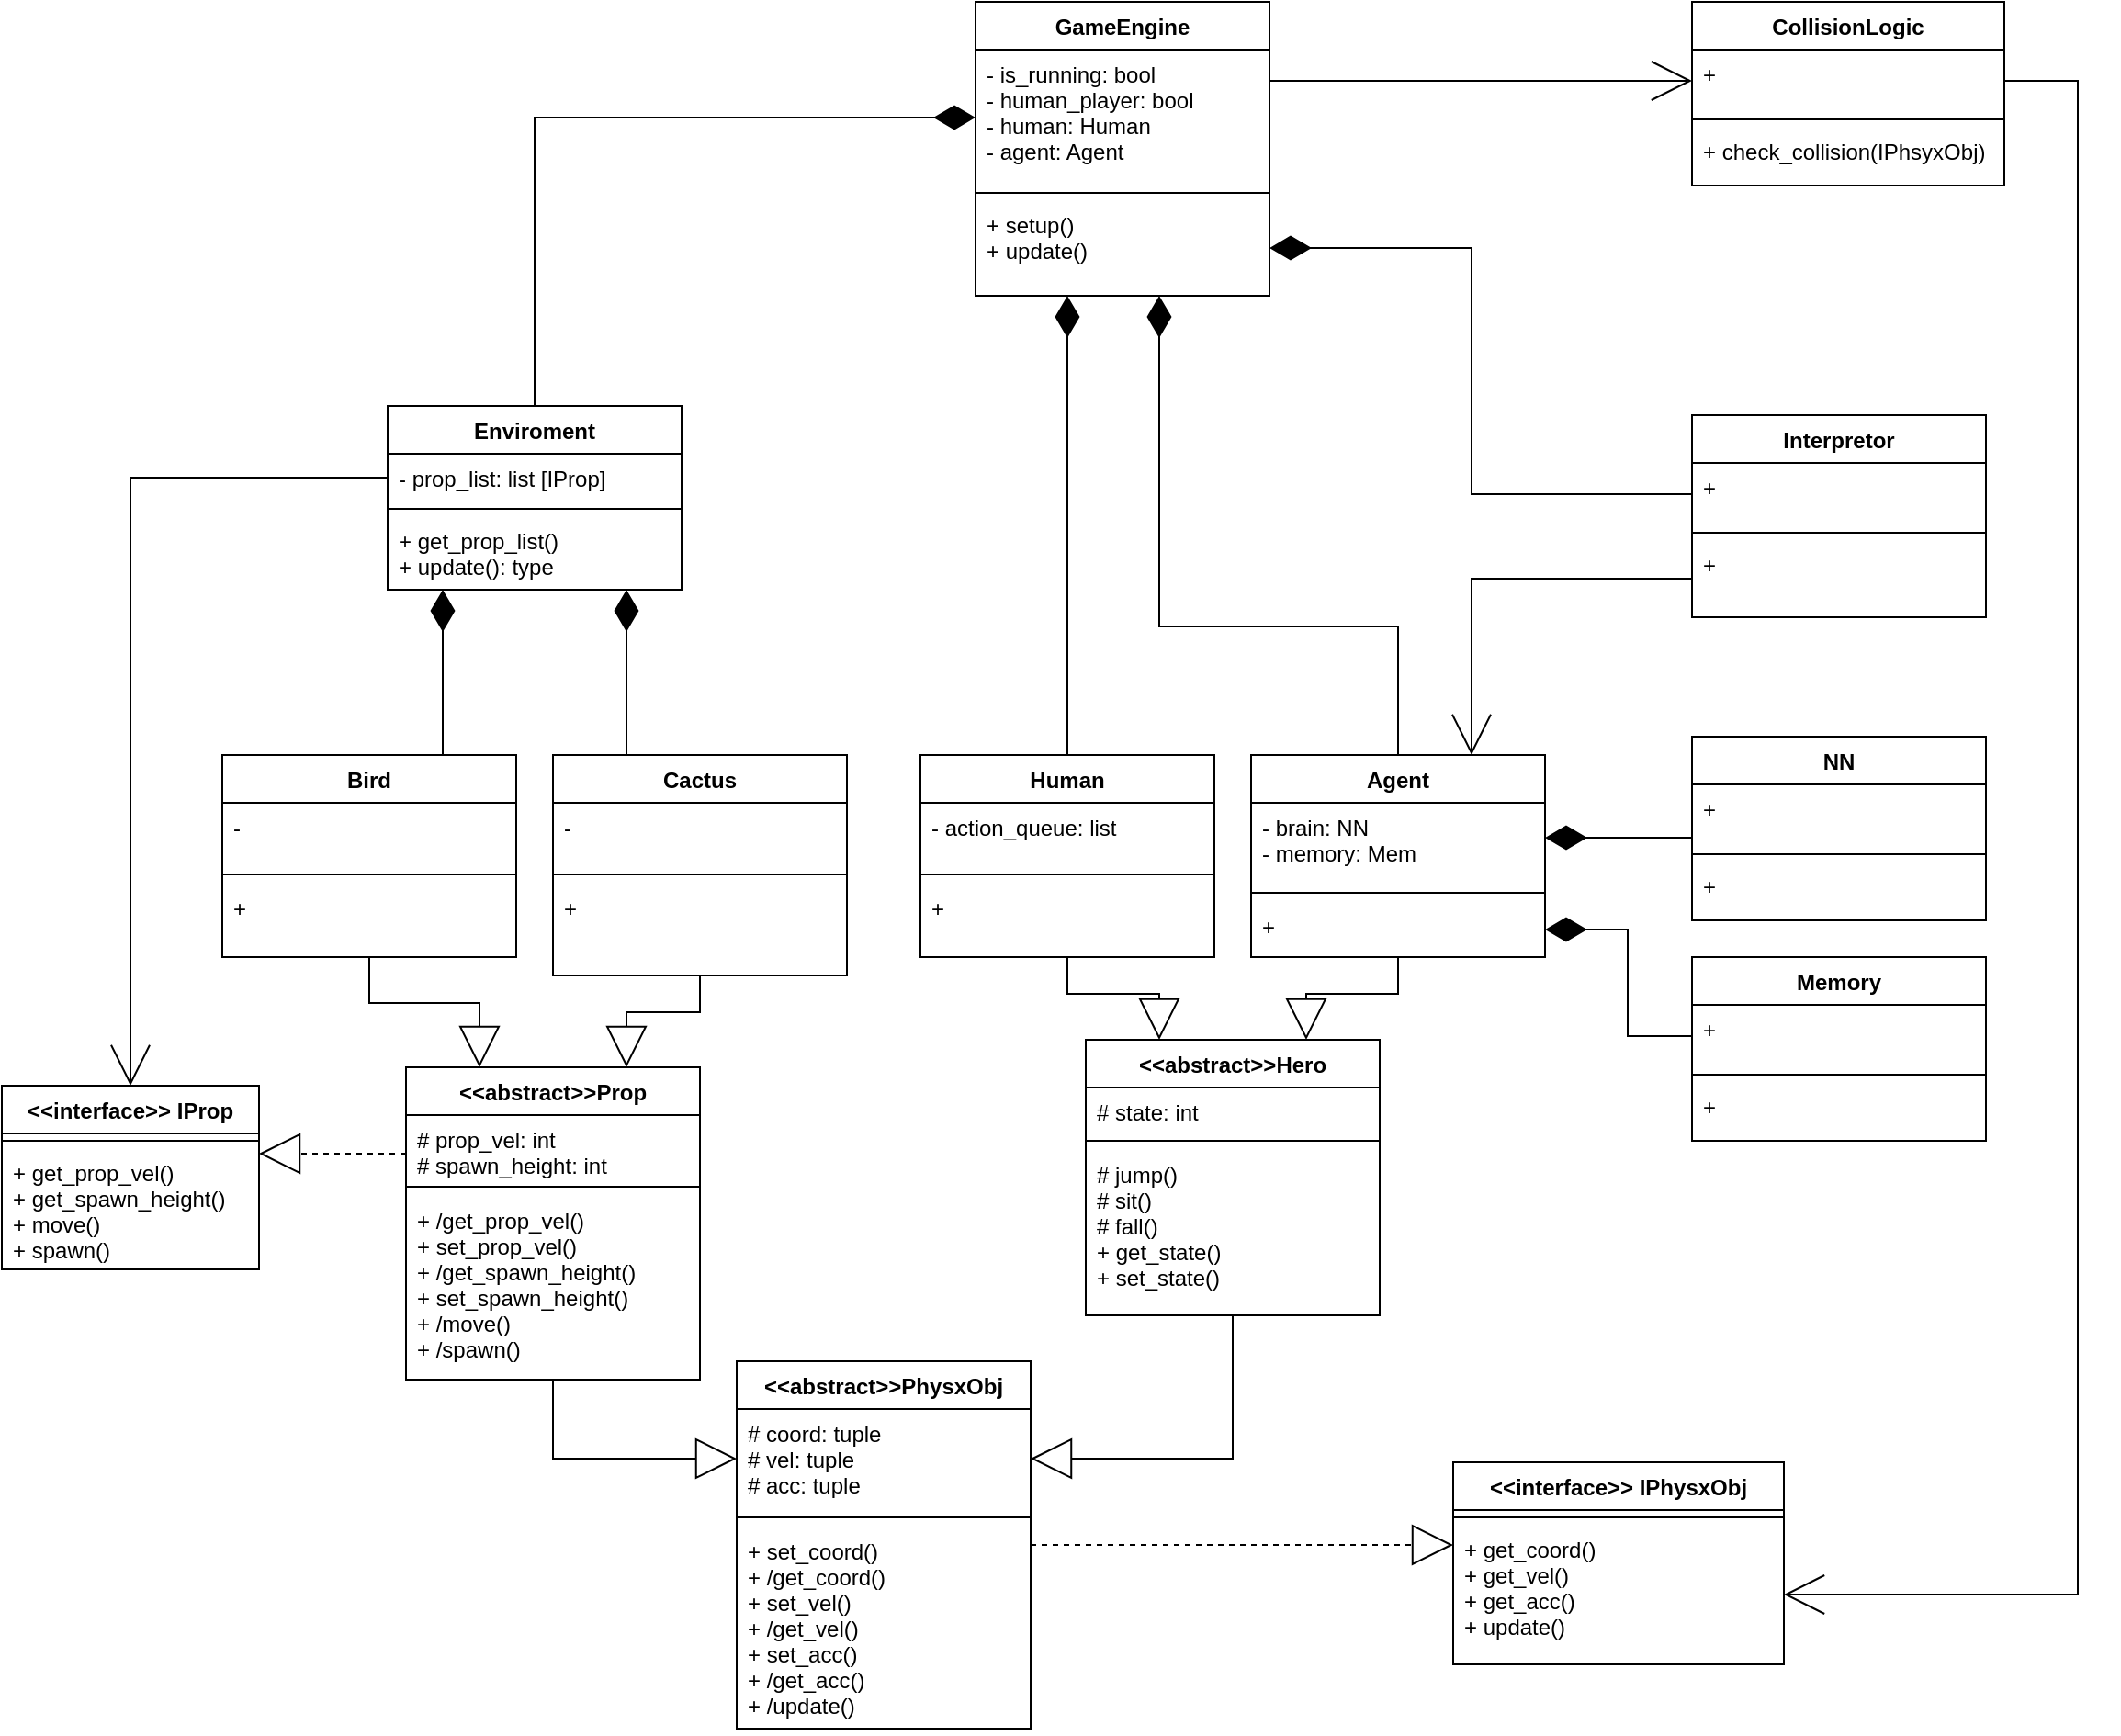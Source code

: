 <mxfile version="13.8.2" type="device"><diagram id="ljm1rv9R1rmCt6F-g5KO" name="Page-1"><mxGraphModel dx="1117" dy="673" grid="1" gridSize="10" guides="1" tooltips="1" connect="1" arrows="1" fold="1" page="1" pageScale="1" pageWidth="850" pageHeight="1100" math="0" shadow="0"><root><mxCell id="0"/><mxCell id="1" parent="0"/><mxCell id="cJoDUeSuG_4x0-OtKykd-1" value="GameEngine" style="swimlane;fontStyle=1;align=center;verticalAlign=top;childLayout=stackLayout;horizontal=1;startSize=26;horizontalStack=0;resizeParent=1;resizeParentMax=0;resizeLast=0;collapsible=1;marginBottom=0;" parent="1" vertex="1" treatAsSingle="0"><mxGeometry x="530" y="140" width="160" height="160" as="geometry"/></mxCell><mxCell id="cJoDUeSuG_4x0-OtKykd-2" value="- is_running: bool&#xA;- human_player: bool&#xA;- human: Human&#xA;- agent: Agent&#xA;" style="text;strokeColor=none;fillColor=none;align=left;verticalAlign=top;spacingLeft=4;spacingRight=4;overflow=hidden;rotatable=0;points=[[0,0.5],[1,0.5]];portConstraint=eastwest;" parent="cJoDUeSuG_4x0-OtKykd-1" vertex="1"><mxGeometry y="26" width="160" height="74" as="geometry"/></mxCell><mxCell id="cJoDUeSuG_4x0-OtKykd-3" value="" style="line;strokeWidth=1;fillColor=none;align=left;verticalAlign=middle;spacingTop=-1;spacingLeft=3;spacingRight=3;rotatable=0;labelPosition=right;points=[];portConstraint=eastwest;" parent="cJoDUeSuG_4x0-OtKykd-1" vertex="1"><mxGeometry y="100" width="160" height="8" as="geometry"/></mxCell><mxCell id="cJoDUeSuG_4x0-OtKykd-4" value="+ setup()&#xA;+ update()&#xA;&#xA;&#xA;" style="text;strokeColor=none;fillColor=none;align=left;verticalAlign=top;spacingLeft=4;spacingRight=4;overflow=hidden;rotatable=0;points=[[0,0.5],[1,0.5]];portConstraint=eastwest;" parent="cJoDUeSuG_4x0-OtKykd-1" vertex="1"><mxGeometry y="108" width="160" height="52" as="geometry"/></mxCell><mxCell id="_jYVUnmM9CYtBbyCXHry-4" style="edgeStyle=orthogonalEdgeStyle;rounded=0;orthogonalLoop=1;jettySize=auto;html=1;exitX=0.5;exitY=1;exitDx=0;exitDy=0;entryX=0.75;entryY=0;entryDx=0;entryDy=0;startSize=20;endArrow=block;endFill=0;endSize=20;" parent="1" source="cJoDUeSuG_4x0-OtKykd-33" target="cJoDUeSuG_4x0-OtKykd-51" edge="1"><mxGeometry relative="1" as="geometry"/></mxCell><mxCell id="_jYVUnmM9CYtBbyCXHry-5" style="edgeStyle=orthogonalEdgeStyle;rounded=0;orthogonalLoop=1;jettySize=auto;html=1;exitX=0.5;exitY=1;exitDx=0;exitDy=0;entryX=0.25;entryY=0;entryDx=0;entryDy=0;startSize=20;endArrow=block;endFill=0;endSize=20;" parent="1" source="cJoDUeSuG_4x0-OtKykd-37" target="cJoDUeSuG_4x0-OtKykd-51" edge="1"><mxGeometry relative="1" as="geometry"/></mxCell><mxCell id="_jYVUnmM9CYtBbyCXHry-6" style="edgeStyle=orthogonalEdgeStyle;rounded=0;orthogonalLoop=1;jettySize=auto;html=1;exitX=0.5;exitY=1;exitDx=0;exitDy=0;entryX=0.75;entryY=0;entryDx=0;entryDy=0;startSize=20;endArrow=block;endFill=0;endSize=20;" parent="1" source="cJoDUeSuG_4x0-OtKykd-21" target="4sqop98L7CwNtqNe_D_Z-1" edge="1"><mxGeometry relative="1" as="geometry"/></mxCell><mxCell id="_jYVUnmM9CYtBbyCXHry-7" style="edgeStyle=orthogonalEdgeStyle;rounded=0;orthogonalLoop=1;jettySize=auto;html=1;exitX=0.5;exitY=1;exitDx=0;exitDy=0;entryX=0.25;entryY=0;entryDx=0;entryDy=0;startSize=20;endArrow=block;endFill=0;endSize=20;" parent="1" source="cJoDUeSuG_4x0-OtKykd-25" target="4sqop98L7CwNtqNe_D_Z-1" edge="1"><mxGeometry relative="1" as="geometry"/></mxCell><mxCell id="_jYVUnmM9CYtBbyCXHry-1" style="edgeStyle=orthogonalEdgeStyle;rounded=0;orthogonalLoop=1;jettySize=auto;html=1;exitX=0.5;exitY=1;exitDx=0;exitDy=0;entryX=0;entryY=0.5;entryDx=0;entryDy=0;endSize=20;startSize=20;endArrow=block;endFill=0;" parent="1" source="4sqop98L7CwNtqNe_D_Z-1" target="cJoDUeSuG_4x0-OtKykd-11" edge="1"><mxGeometry relative="1" as="geometry"/></mxCell><mxCell id="_jYVUnmM9CYtBbyCXHry-3" style="edgeStyle=orthogonalEdgeStyle;rounded=0;orthogonalLoop=1;jettySize=auto;html=1;exitX=0.5;exitY=1;exitDx=0;exitDy=0;entryX=1;entryY=0.5;entryDx=0;entryDy=0;startSize=20;endArrow=block;endFill=0;endSize=20;" parent="1" source="cJoDUeSuG_4x0-OtKykd-51" target="cJoDUeSuG_4x0-OtKykd-11" edge="1"><mxGeometry relative="1" as="geometry"/></mxCell><mxCell id="_jYVUnmM9CYtBbyCXHry-12" style="edgeStyle=orthogonalEdgeStyle;rounded=0;orthogonalLoop=1;jettySize=auto;html=1;exitX=0.5;exitY=0;exitDx=0;exitDy=0;entryX=0;entryY=0.5;entryDx=0;entryDy=0;startSize=20;endArrow=diamondThin;endFill=1;endSize=20;" parent="1" source="cJoDUeSuG_4x0-OtKykd-6" target="cJoDUeSuG_4x0-OtKykd-2" edge="1"><mxGeometry relative="1" as="geometry"/></mxCell><mxCell id="cJoDUeSuG_4x0-OtKykd-6" value="Enviroment" style="swimlane;fontStyle=1;align=center;verticalAlign=top;childLayout=stackLayout;horizontal=1;startSize=26;horizontalStack=0;resizeParent=1;resizeParentMax=0;resizeLast=0;collapsible=1;marginBottom=0;" parent="1" vertex="1" treatAsSingle="0"><mxGeometry x="210" y="360" width="160" height="100" as="geometry"/></mxCell><mxCell id="cJoDUeSuG_4x0-OtKykd-7" value="- prop_list: list [IProp]" style="text;strokeColor=none;fillColor=none;align=left;verticalAlign=top;spacingLeft=4;spacingRight=4;overflow=hidden;rotatable=0;points=[[0,0.5],[1,0.5]];portConstraint=eastwest;" parent="cJoDUeSuG_4x0-OtKykd-6" vertex="1"><mxGeometry y="26" width="160" height="26" as="geometry"/></mxCell><mxCell id="cJoDUeSuG_4x0-OtKykd-8" value="" style="line;strokeWidth=1;fillColor=none;align=left;verticalAlign=middle;spacingTop=-1;spacingLeft=3;spacingRight=3;rotatable=0;labelPosition=right;points=[];portConstraint=eastwest;" parent="cJoDUeSuG_4x0-OtKykd-6" vertex="1"><mxGeometry y="52" width="160" height="8" as="geometry"/></mxCell><mxCell id="cJoDUeSuG_4x0-OtKykd-9" value="+ get_prop_list()&#xA;+ update(): type&#xA;&#xA;&#xA;" style="text;strokeColor=none;fillColor=none;align=left;verticalAlign=top;spacingLeft=4;spacingRight=4;overflow=hidden;rotatable=0;points=[[0,0.5],[1,0.5]];portConstraint=eastwest;" parent="cJoDUeSuG_4x0-OtKykd-6" vertex="1"><mxGeometry y="60" width="160" height="40" as="geometry"/></mxCell><mxCell id="_jYVUnmM9CYtBbyCXHry-25" value="Interpretor" style="swimlane;fontStyle=1;align=center;verticalAlign=top;childLayout=stackLayout;horizontal=1;startSize=26;horizontalStack=0;resizeParent=1;resizeParentMax=0;resizeLast=0;collapsible=1;marginBottom=0;" parent="1" vertex="1" treatAsSingle="0"><mxGeometry x="920" y="365" width="160" height="110" as="geometry"/></mxCell><mxCell id="_jYVUnmM9CYtBbyCXHry-26" value="+ " style="text;strokeColor=none;fillColor=none;align=left;verticalAlign=top;spacingLeft=4;spacingRight=4;overflow=hidden;rotatable=0;points=[[0,0.5],[1,0.5]];portConstraint=eastwest;" parent="_jYVUnmM9CYtBbyCXHry-25" vertex="1"><mxGeometry y="26" width="160" height="34" as="geometry"/></mxCell><mxCell id="_jYVUnmM9CYtBbyCXHry-27" value="" style="line;strokeWidth=1;fillColor=none;align=left;verticalAlign=middle;spacingTop=-1;spacingLeft=3;spacingRight=3;rotatable=0;labelPosition=right;points=[];portConstraint=eastwest;" parent="_jYVUnmM9CYtBbyCXHry-25" vertex="1"><mxGeometry y="60" width="160" height="8" as="geometry"/></mxCell><mxCell id="_jYVUnmM9CYtBbyCXHry-28" value="+" style="text;strokeColor=none;fillColor=none;align=left;verticalAlign=top;spacingLeft=4;spacingRight=4;overflow=hidden;rotatable=0;points=[[0,0.5],[1,0.5]];portConstraint=eastwest;" parent="_jYVUnmM9CYtBbyCXHry-25" vertex="1"><mxGeometry y="68" width="160" height="42" as="geometry"/></mxCell><mxCell id="cJoDUeSuG_4x0-OtKykd-58" value="CollisionLogic" style="swimlane;fontStyle=1;align=center;verticalAlign=top;childLayout=stackLayout;horizontal=1;startSize=26;horizontalStack=0;resizeParent=1;resizeParentMax=0;resizeLast=0;collapsible=1;marginBottom=0;" parent="1" vertex="1" treatAsSingle="0"><mxGeometry x="920" y="140" width="170" height="100" as="geometry"/></mxCell><mxCell id="cJoDUeSuG_4x0-OtKykd-59" value="+ " style="text;strokeColor=none;fillColor=none;align=left;verticalAlign=top;spacingLeft=4;spacingRight=4;overflow=hidden;rotatable=0;points=[[0,0.5],[1,0.5]];portConstraint=eastwest;" parent="cJoDUeSuG_4x0-OtKykd-58" vertex="1"><mxGeometry y="26" width="170" height="34" as="geometry"/></mxCell><mxCell id="cJoDUeSuG_4x0-OtKykd-60" value="" style="line;strokeWidth=1;fillColor=none;align=left;verticalAlign=middle;spacingTop=-1;spacingLeft=3;spacingRight=3;rotatable=0;labelPosition=right;points=[];portConstraint=eastwest;" parent="cJoDUeSuG_4x0-OtKykd-58" vertex="1"><mxGeometry y="60" width="170" height="8" as="geometry"/></mxCell><mxCell id="cJoDUeSuG_4x0-OtKykd-61" value="+ check_collision(IPhsyxObj)" style="text;strokeColor=none;fillColor=none;align=left;verticalAlign=top;spacingLeft=4;spacingRight=4;overflow=hidden;rotatable=0;points=[[0,0.5],[1,0.5]];portConstraint=eastwest;" parent="cJoDUeSuG_4x0-OtKykd-58" vertex="1"><mxGeometry y="68" width="170" height="32" as="geometry"/></mxCell><mxCell id="4sqop98L7CwNtqNe_D_Z-1" value="&lt;&lt;abstract&gt;&gt;Prop" style="swimlane;fontStyle=1;align=center;verticalAlign=top;childLayout=stackLayout;horizontal=1;startSize=26;horizontalStack=0;resizeParent=1;resizeParentMax=0;resizeLast=0;collapsible=1;marginBottom=0;" parent="1" vertex="1" treatAsSingle="0"><mxGeometry x="220" y="720" width="160" height="170" as="geometry"/></mxCell><mxCell id="4sqop98L7CwNtqNe_D_Z-2" value="# prop_vel: int&#xA;# spawn_height: int&#xA; " style="text;strokeColor=none;fillColor=none;align=left;verticalAlign=top;spacingLeft=4;spacingRight=4;overflow=hidden;rotatable=0;points=[[0,0.5],[1,0.5]];portConstraint=eastwest;" parent="4sqop98L7CwNtqNe_D_Z-1" vertex="1"><mxGeometry y="26" width="160" height="34" as="geometry"/></mxCell><mxCell id="4sqop98L7CwNtqNe_D_Z-3" value="" style="line;strokeWidth=1;fillColor=none;align=left;verticalAlign=middle;spacingTop=-1;spacingLeft=3;spacingRight=3;rotatable=0;labelPosition=right;points=[];portConstraint=eastwest;" parent="4sqop98L7CwNtqNe_D_Z-1" vertex="1"><mxGeometry y="60" width="160" height="10" as="geometry"/></mxCell><mxCell id="4sqop98L7CwNtqNe_D_Z-4" value="+ /get_prop_vel()&#xA;+ set_prop_vel()&#xA;+ /get_spawn_height()&#xA;+ set_spawn_height()&#xA;+ /move()&#xA;+ /spawn()&#xA;" style="text;strokeColor=none;fillColor=none;align=left;verticalAlign=top;spacingLeft=4;spacingRight=4;overflow=hidden;rotatable=0;points=[[0,0.5],[1,0.5]];portConstraint=eastwest;" parent="4sqop98L7CwNtqNe_D_Z-1" vertex="1"><mxGeometry y="70" width="160" height="100" as="geometry"/></mxCell><mxCell id="_jYVUnmM9CYtBbyCXHry-13" value="NN" style="swimlane;fontStyle=1;align=center;verticalAlign=top;childLayout=stackLayout;horizontal=1;startSize=26;horizontalStack=0;resizeParent=1;resizeParentMax=0;resizeLast=0;collapsible=1;marginBottom=0;" parent="1" vertex="1" treatAsSingle="0"><mxGeometry x="920" y="540" width="160" height="100" as="geometry"/></mxCell><mxCell id="_jYVUnmM9CYtBbyCXHry-14" value="+ " style="text;strokeColor=none;fillColor=none;align=left;verticalAlign=top;spacingLeft=4;spacingRight=4;overflow=hidden;rotatable=0;points=[[0,0.5],[1,0.5]];portConstraint=eastwest;" parent="_jYVUnmM9CYtBbyCXHry-13" vertex="1"><mxGeometry y="26" width="160" height="34" as="geometry"/></mxCell><mxCell id="_jYVUnmM9CYtBbyCXHry-15" value="" style="line;strokeWidth=1;fillColor=none;align=left;verticalAlign=middle;spacingTop=-1;spacingLeft=3;spacingRight=3;rotatable=0;labelPosition=right;points=[];portConstraint=eastwest;" parent="_jYVUnmM9CYtBbyCXHry-13" vertex="1"><mxGeometry y="60" width="160" height="8" as="geometry"/></mxCell><mxCell id="_jYVUnmM9CYtBbyCXHry-16" value="+" style="text;strokeColor=none;fillColor=none;align=left;verticalAlign=top;spacingLeft=4;spacingRight=4;overflow=hidden;rotatable=0;points=[[0,0.5],[1,0.5]];portConstraint=eastwest;" parent="_jYVUnmM9CYtBbyCXHry-13" vertex="1"><mxGeometry y="68" width="160" height="32" as="geometry"/></mxCell><mxCell id="_jYVUnmM9CYtBbyCXHry-17" value="Memory" style="swimlane;fontStyle=1;align=center;verticalAlign=top;childLayout=stackLayout;horizontal=1;startSize=26;horizontalStack=0;resizeParent=1;resizeParentMax=0;resizeLast=0;collapsible=1;marginBottom=0;" parent="1" vertex="1" treatAsSingle="0"><mxGeometry x="920" y="660" width="160" height="100" as="geometry"/></mxCell><mxCell id="_jYVUnmM9CYtBbyCXHry-18" value="+ " style="text;strokeColor=none;fillColor=none;align=left;verticalAlign=top;spacingLeft=4;spacingRight=4;overflow=hidden;rotatable=0;points=[[0,0.5],[1,0.5]];portConstraint=eastwest;" parent="_jYVUnmM9CYtBbyCXHry-17" vertex="1"><mxGeometry y="26" width="160" height="34" as="geometry"/></mxCell><mxCell id="_jYVUnmM9CYtBbyCXHry-19" value="" style="line;strokeWidth=1;fillColor=none;align=left;verticalAlign=middle;spacingTop=-1;spacingLeft=3;spacingRight=3;rotatable=0;labelPosition=right;points=[];portConstraint=eastwest;" parent="_jYVUnmM9CYtBbyCXHry-17" vertex="1"><mxGeometry y="60" width="160" height="8" as="geometry"/></mxCell><mxCell id="_jYVUnmM9CYtBbyCXHry-20" value="+" style="text;strokeColor=none;fillColor=none;align=left;verticalAlign=top;spacingLeft=4;spacingRight=4;overflow=hidden;rotatable=0;points=[[0,0.5],[1,0.5]];portConstraint=eastwest;" parent="_jYVUnmM9CYtBbyCXHry-17" vertex="1"><mxGeometry y="68" width="160" height="32" as="geometry"/></mxCell><mxCell id="cJoDUeSuG_4x0-OtKykd-51" value="&lt;&lt;abstract&gt;&gt;Hero" style="swimlane;fontStyle=1;align=center;verticalAlign=top;childLayout=stackLayout;horizontal=1;startSize=26;horizontalStack=0;resizeParent=1;resizeParentMax=0;resizeLast=0;collapsible=1;marginBottom=0;" parent="1" vertex="1" treatAsSingle="0"><mxGeometry x="590" y="705" width="160" height="150" as="geometry"/></mxCell><mxCell id="cJoDUeSuG_4x0-OtKykd-52" value="# state: int " style="text;strokeColor=none;fillColor=none;align=left;verticalAlign=top;spacingLeft=4;spacingRight=4;overflow=hidden;rotatable=0;points=[[0,0.5],[1,0.5]];portConstraint=eastwest;" parent="cJoDUeSuG_4x0-OtKykd-51" vertex="1"><mxGeometry y="26" width="160" height="24" as="geometry"/></mxCell><mxCell id="cJoDUeSuG_4x0-OtKykd-53" value="" style="line;strokeWidth=1;fillColor=none;align=left;verticalAlign=middle;spacingTop=-1;spacingLeft=3;spacingRight=3;rotatable=0;labelPosition=right;points=[];portConstraint=eastwest;" parent="cJoDUeSuG_4x0-OtKykd-51" vertex="1"><mxGeometry y="50" width="160" height="10" as="geometry"/></mxCell><mxCell id="cJoDUeSuG_4x0-OtKykd-54" value="# jump()&#xA;# sit()&#xA;# fall()&#xA;+ get_state()&#xA;+ set_state()&#xA;&#xA;&#xA;" style="text;strokeColor=none;fillColor=none;align=left;verticalAlign=top;spacingLeft=4;spacingRight=4;overflow=hidden;rotatable=0;points=[[0,0.5],[1,0.5]];portConstraint=eastwest;" parent="cJoDUeSuG_4x0-OtKykd-51" vertex="1"><mxGeometry y="60" width="160" height="90" as="geometry"/></mxCell><mxCell id="_jYVUnmM9CYtBbyCXHry-10" style="edgeStyle=orthogonalEdgeStyle;rounded=0;orthogonalLoop=1;jettySize=auto;html=1;exitX=0.25;exitY=0;exitDx=0;exitDy=0;startSize=20;endArrow=diamondThin;endFill=1;endSize=20;" parent="1" source="cJoDUeSuG_4x0-OtKykd-21" target="cJoDUeSuG_4x0-OtKykd-9" edge="1"><mxGeometry relative="1" as="geometry"><Array as="points"><mxPoint x="340" y="480"/><mxPoint x="340" y="480"/></Array></mxGeometry></mxCell><mxCell id="cJoDUeSuG_4x0-OtKykd-21" value="Cactus" style="swimlane;fontStyle=1;align=center;verticalAlign=top;childLayout=stackLayout;horizontal=1;startSize=26;horizontalStack=0;resizeParent=1;resizeParentMax=0;resizeLast=0;collapsible=1;marginBottom=0;" parent="1" vertex="1" treatAsSingle="0"><mxGeometry x="300" y="550" width="160" height="120" as="geometry"/></mxCell><mxCell id="cJoDUeSuG_4x0-OtKykd-22" value="-" style="text;strokeColor=none;fillColor=none;align=left;verticalAlign=top;spacingLeft=4;spacingRight=4;overflow=hidden;rotatable=0;points=[[0,0.5],[1,0.5]];portConstraint=eastwest;" parent="cJoDUeSuG_4x0-OtKykd-21" vertex="1"><mxGeometry y="26" width="160" height="34" as="geometry"/></mxCell><mxCell id="cJoDUeSuG_4x0-OtKykd-23" value="" style="line;strokeWidth=1;fillColor=none;align=left;verticalAlign=middle;spacingTop=-1;spacingLeft=3;spacingRight=3;rotatable=0;labelPosition=right;points=[];portConstraint=eastwest;" parent="cJoDUeSuG_4x0-OtKykd-21" vertex="1"><mxGeometry y="60" width="160" height="10" as="geometry"/></mxCell><mxCell id="cJoDUeSuG_4x0-OtKykd-24" value="+ " style="text;strokeColor=none;fillColor=none;align=left;verticalAlign=top;spacingLeft=4;spacingRight=4;overflow=hidden;rotatable=0;points=[[0,0.5],[1,0.5]];portConstraint=eastwest;" parent="cJoDUeSuG_4x0-OtKykd-21" vertex="1"><mxGeometry y="70" width="160" height="50" as="geometry"/></mxCell><mxCell id="_jYVUnmM9CYtBbyCXHry-9" style="edgeStyle=orthogonalEdgeStyle;rounded=0;orthogonalLoop=1;jettySize=auto;html=1;exitX=0.75;exitY=0;exitDx=0;exitDy=0;startSize=20;endArrow=diamondThin;endFill=1;endSize=20;" parent="1" source="cJoDUeSuG_4x0-OtKykd-25" target="cJoDUeSuG_4x0-OtKykd-9" edge="1"><mxGeometry relative="1" as="geometry"><Array as="points"><mxPoint x="240" y="480"/><mxPoint x="240" y="480"/></Array></mxGeometry></mxCell><mxCell id="cJoDUeSuG_4x0-OtKykd-25" value="Bird" style="swimlane;fontStyle=1;align=center;verticalAlign=top;childLayout=stackLayout;horizontal=1;startSize=26;horizontalStack=0;resizeParent=1;resizeParentMax=0;resizeLast=0;collapsible=1;marginBottom=0;" parent="1" vertex="1" treatAsSingle="0"><mxGeometry x="120" y="550" width="160" height="110" as="geometry"/></mxCell><mxCell id="cJoDUeSuG_4x0-OtKykd-26" value="-" style="text;strokeColor=none;fillColor=none;align=left;verticalAlign=top;spacingLeft=4;spacingRight=4;overflow=hidden;rotatable=0;points=[[0,0.5],[1,0.5]];portConstraint=eastwest;" parent="cJoDUeSuG_4x0-OtKykd-25" vertex="1"><mxGeometry y="26" width="160" height="34" as="geometry"/></mxCell><mxCell id="cJoDUeSuG_4x0-OtKykd-27" value="" style="line;strokeWidth=1;fillColor=none;align=left;verticalAlign=middle;spacingTop=-1;spacingLeft=3;spacingRight=3;rotatable=0;labelPosition=right;points=[];portConstraint=eastwest;" parent="cJoDUeSuG_4x0-OtKykd-25" vertex="1"><mxGeometry y="60" width="160" height="10" as="geometry"/></mxCell><mxCell id="cJoDUeSuG_4x0-OtKykd-28" value="+ " style="text;strokeColor=none;fillColor=none;align=left;verticalAlign=top;spacingLeft=4;spacingRight=4;overflow=hidden;rotatable=0;points=[[0,0.5],[1,0.5]];portConstraint=eastwest;" parent="cJoDUeSuG_4x0-OtKykd-25" vertex="1"><mxGeometry y="70" width="160" height="40" as="geometry"/></mxCell><mxCell id="_jYVUnmM9CYtBbyCXHry-23" style="edgeStyle=orthogonalEdgeStyle;rounded=0;orthogonalLoop=1;jettySize=auto;html=1;exitX=0.5;exitY=0;exitDx=0;exitDy=0;startSize=20;endArrow=diamondThin;endFill=1;endSize=20;" parent="1" source="cJoDUeSuG_4x0-OtKykd-37" target="cJoDUeSuG_4x0-OtKykd-4" edge="1"><mxGeometry relative="1" as="geometry"><Array as="points"><mxPoint x="580" y="300"/><mxPoint x="580" y="300"/></Array></mxGeometry></mxCell><mxCell id="cJoDUeSuG_4x0-OtKykd-37" value="Human" style="swimlane;fontStyle=1;align=center;verticalAlign=top;childLayout=stackLayout;horizontal=1;startSize=26;horizontalStack=0;resizeParent=1;resizeParentMax=0;resizeLast=0;collapsible=1;marginBottom=0;" parent="1" vertex="1" treatAsSingle="0"><mxGeometry x="500" y="550" width="160" height="110" as="geometry"/></mxCell><mxCell id="cJoDUeSuG_4x0-OtKykd-38" value="- action_queue: list" style="text;strokeColor=none;fillColor=none;align=left;verticalAlign=top;spacingLeft=4;spacingRight=4;overflow=hidden;rotatable=0;points=[[0,0.5],[1,0.5]];portConstraint=eastwest;" parent="cJoDUeSuG_4x0-OtKykd-37" vertex="1"><mxGeometry y="26" width="160" height="34" as="geometry"/></mxCell><mxCell id="cJoDUeSuG_4x0-OtKykd-39" value="" style="line;strokeWidth=1;fillColor=none;align=left;verticalAlign=middle;spacingTop=-1;spacingLeft=3;spacingRight=3;rotatable=0;labelPosition=right;points=[];portConstraint=eastwest;" parent="cJoDUeSuG_4x0-OtKykd-37" vertex="1"><mxGeometry y="60" width="160" height="10" as="geometry"/></mxCell><mxCell id="cJoDUeSuG_4x0-OtKykd-40" value="+ " style="text;strokeColor=none;fillColor=none;align=left;verticalAlign=top;spacingLeft=4;spacingRight=4;overflow=hidden;rotatable=0;points=[[0,0.5],[1,0.5]];portConstraint=eastwest;" parent="cJoDUeSuG_4x0-OtKykd-37" vertex="1"><mxGeometry y="70" width="160" height="40" as="geometry"/></mxCell><mxCell id="_jYVUnmM9CYtBbyCXHry-24" style="edgeStyle=orthogonalEdgeStyle;rounded=0;orthogonalLoop=1;jettySize=auto;html=1;exitX=0.5;exitY=0;exitDx=0;exitDy=0;startSize=20;endArrow=diamondThin;endFill=1;endSize=20;" parent="1" source="cJoDUeSuG_4x0-OtKykd-33" target="cJoDUeSuG_4x0-OtKykd-4" edge="1"><mxGeometry relative="1" as="geometry"><Array as="points"><mxPoint x="760" y="480"/><mxPoint x="630" y="480"/></Array></mxGeometry></mxCell><mxCell id="cJoDUeSuG_4x0-OtKykd-33" value="Agent" style="swimlane;fontStyle=1;align=center;verticalAlign=top;childLayout=stackLayout;horizontal=1;startSize=26;horizontalStack=0;resizeParent=1;resizeParentMax=0;resizeLast=0;collapsible=1;marginBottom=0;" parent="1" vertex="1" treatAsSingle="0"><mxGeometry x="680" y="550" width="160" height="110" as="geometry"/></mxCell><mxCell id="cJoDUeSuG_4x0-OtKykd-34" value="- brain: NN&#xA;- memory: Mem" style="text;strokeColor=none;fillColor=none;align=left;verticalAlign=top;spacingLeft=4;spacingRight=4;overflow=hidden;rotatable=0;points=[[0,0.5],[1,0.5]];portConstraint=eastwest;" parent="cJoDUeSuG_4x0-OtKykd-33" vertex="1"><mxGeometry y="26" width="160" height="44" as="geometry"/></mxCell><mxCell id="cJoDUeSuG_4x0-OtKykd-35" value="" style="line;strokeWidth=1;fillColor=none;align=left;verticalAlign=middle;spacingTop=-1;spacingLeft=3;spacingRight=3;rotatable=0;labelPosition=right;points=[];portConstraint=eastwest;" parent="cJoDUeSuG_4x0-OtKykd-33" vertex="1"><mxGeometry y="70" width="160" height="10" as="geometry"/></mxCell><mxCell id="cJoDUeSuG_4x0-OtKykd-36" value="+ &#xA;" style="text;strokeColor=none;fillColor=none;align=left;verticalAlign=top;spacingLeft=4;spacingRight=4;overflow=hidden;rotatable=0;points=[[0,0.5],[1,0.5]];portConstraint=eastwest;" parent="cJoDUeSuG_4x0-OtKykd-33" vertex="1"><mxGeometry y="80" width="160" height="30" as="geometry"/></mxCell><mxCell id="_jYVUnmM9CYtBbyCXHry-21" style="edgeStyle=orthogonalEdgeStyle;rounded=0;orthogonalLoop=1;jettySize=auto;html=1;exitX=0;exitY=0.5;exitDx=0;exitDy=0;startSize=20;endArrow=diamondThin;endFill=1;endSize=20;" parent="1" source="_jYVUnmM9CYtBbyCXHry-14" target="cJoDUeSuG_4x0-OtKykd-34" edge="1"><mxGeometry relative="1" as="geometry"><Array as="points"><mxPoint x="900" y="595"/><mxPoint x="900" y="595"/></Array></mxGeometry></mxCell><mxCell id="_jYVUnmM9CYtBbyCXHry-22" style="edgeStyle=orthogonalEdgeStyle;rounded=0;orthogonalLoop=1;jettySize=auto;html=1;exitX=0;exitY=0.5;exitDx=0;exitDy=0;startSize=20;endArrow=diamondThin;endFill=1;endSize=20;" parent="1" source="_jYVUnmM9CYtBbyCXHry-18" target="cJoDUeSuG_4x0-OtKykd-36" edge="1"><mxGeometry relative="1" as="geometry"/></mxCell><mxCell id="_jYVUnmM9CYtBbyCXHry-29" style="edgeStyle=orthogonalEdgeStyle;rounded=0;orthogonalLoop=1;jettySize=auto;html=1;exitX=0;exitY=0.5;exitDx=0;exitDy=0;startSize=20;endArrow=diamondThin;endFill=1;endSize=20;" parent="1" source="_jYVUnmM9CYtBbyCXHry-26" target="cJoDUeSuG_4x0-OtKykd-4" edge="1"><mxGeometry relative="1" as="geometry"><Array as="points"><mxPoint x="800" y="408"/><mxPoint x="800" y="274"/></Array></mxGeometry></mxCell><mxCell id="_jYVUnmM9CYtBbyCXHry-31" style="edgeStyle=orthogonalEdgeStyle;rounded=0;orthogonalLoop=1;jettySize=auto;html=1;exitX=1;exitY=0.5;exitDx=0;exitDy=0;startSize=20;endArrow=open;endFill=0;endSize=20;entryX=0;entryY=0.5;entryDx=0;entryDy=0;" parent="1" source="cJoDUeSuG_4x0-OtKykd-2" target="cJoDUeSuG_4x0-OtKykd-59" edge="1"><mxGeometry relative="1" as="geometry"><Array as="points"><mxPoint x="690" y="183"/></Array></mxGeometry></mxCell><mxCell id="_jYVUnmM9CYtBbyCXHry-32" style="edgeStyle=orthogonalEdgeStyle;rounded=0;orthogonalLoop=1;jettySize=auto;html=1;exitX=0;exitY=0.5;exitDx=0;exitDy=0;startSize=20;endArrow=open;endFill=0;endSize=20;" parent="1" source="_jYVUnmM9CYtBbyCXHry-28" target="cJoDUeSuG_4x0-OtKykd-33" edge="1"><mxGeometry relative="1" as="geometry"><Array as="points"><mxPoint x="800" y="454"/></Array></mxGeometry></mxCell><mxCell id="cJoDUeSuG_4x0-OtKykd-10" value="&lt;&lt;abstract&gt;&gt;PhysxObj" style="swimlane;fontStyle=1;align=center;verticalAlign=top;childLayout=stackLayout;horizontal=1;startSize=26;horizontalStack=0;resizeParent=1;resizeParentMax=0;resizeLast=0;collapsible=1;marginBottom=0;" parent="1" vertex="1" treatAsSingle="0"><mxGeometry x="400" y="880" width="160" height="200" as="geometry"/></mxCell><mxCell id="cJoDUeSuG_4x0-OtKykd-11" value="# coord: tuple&#xA;# vel: tuple&#xA;# acc: tuple" style="text;strokeColor=none;fillColor=none;align=left;verticalAlign=top;spacingLeft=4;spacingRight=4;overflow=hidden;rotatable=0;points=[[0,0.5],[1,0.5]];portConstraint=eastwest;" parent="cJoDUeSuG_4x0-OtKykd-10" vertex="1"><mxGeometry y="26" width="160" height="54" as="geometry"/></mxCell><mxCell id="cJoDUeSuG_4x0-OtKykd-12" value="" style="line;strokeWidth=1;fillColor=none;align=left;verticalAlign=middle;spacingTop=-1;spacingLeft=3;spacingRight=3;rotatable=0;labelPosition=right;points=[];portConstraint=eastwest;" parent="cJoDUeSuG_4x0-OtKykd-10" vertex="1"><mxGeometry y="80" width="160" height="10" as="geometry"/></mxCell><mxCell id="cJoDUeSuG_4x0-OtKykd-13" value="+ set_coord()&#xA;+ /get_coord()&#xA;+ set_vel()&#xA;+ /get_vel()&#xA;+ set_acc()&#xA;+ /get_acc()&#xA;+ /update()" style="text;strokeColor=none;fillColor=none;align=left;verticalAlign=top;spacingLeft=4;spacingRight=4;overflow=hidden;rotatable=0;points=[[0,0.5],[1,0.5]];portConstraint=eastwest;" parent="cJoDUeSuG_4x0-OtKykd-10" vertex="1"><mxGeometry y="90" width="160" height="110" as="geometry"/></mxCell><mxCell id="OK8O7DedDAeTXTqxDoQZ-3" value="&lt;&lt;interface&gt;&gt; IProp" style="swimlane;fontStyle=1;align=center;verticalAlign=top;childLayout=stackLayout;horizontal=1;startSize=26;horizontalStack=0;resizeParent=1;resizeParentMax=0;resizeLast=0;collapsible=1;marginBottom=0;" vertex="1" parent="1"><mxGeometry y="730" width="140" height="100" as="geometry"/></mxCell><mxCell id="OK8O7DedDAeTXTqxDoQZ-5" value="" style="line;strokeWidth=1;fillColor=none;align=left;verticalAlign=middle;spacingTop=-1;spacingLeft=3;spacingRight=3;rotatable=0;labelPosition=right;points=[];portConstraint=eastwest;" vertex="1" parent="OK8O7DedDAeTXTqxDoQZ-3"><mxGeometry y="26" width="140" height="8" as="geometry"/></mxCell><mxCell id="OK8O7DedDAeTXTqxDoQZ-6" value="+ get_prop_vel()&#xA;+ get_spawn_height()&#xA;+ move()&#xA;+ spawn()&#xA;&#xA;&#xA;" style="text;strokeColor=none;fillColor=none;align=left;verticalAlign=top;spacingLeft=4;spacingRight=4;overflow=hidden;rotatable=0;points=[[0,0.5],[1,0.5]];portConstraint=eastwest;" vertex="1" parent="OK8O7DedDAeTXTqxDoQZ-3"><mxGeometry y="34" width="140" height="66" as="geometry"/></mxCell><mxCell id="OK8O7DedDAeTXTqxDoQZ-8" style="edgeStyle=orthogonalEdgeStyle;rounded=0;orthogonalLoop=1;jettySize=auto;html=1;endSize=20;startSize=20;endArrow=block;endFill=0;dashed=1;" edge="1" parent="1" source="4sqop98L7CwNtqNe_D_Z-2" target="OK8O7DedDAeTXTqxDoQZ-6"><mxGeometry relative="1" as="geometry"><Array as="points"><mxPoint x="210" y="767"/><mxPoint x="210" y="767"/></Array></mxGeometry></mxCell><mxCell id="OK8O7DedDAeTXTqxDoQZ-9" style="edgeStyle=orthogonalEdgeStyle;rounded=0;orthogonalLoop=1;jettySize=auto;html=1;startSize=20;endArrow=open;endFill=0;endSize=20;" edge="1" parent="1" source="cJoDUeSuG_4x0-OtKykd-7" target="OK8O7DedDAeTXTqxDoQZ-3"><mxGeometry relative="1" as="geometry"/></mxCell><mxCell id="OK8O7DedDAeTXTqxDoQZ-10" value="&lt;&lt;interface&gt;&gt; IPhysxObj" style="swimlane;fontStyle=1;align=center;verticalAlign=top;childLayout=stackLayout;horizontal=1;startSize=26;horizontalStack=0;resizeParent=1;resizeParentMax=0;resizeLast=0;collapsible=1;marginBottom=0;" vertex="1" parent="1"><mxGeometry x="790" y="935" width="180" height="110" as="geometry"/></mxCell><mxCell id="OK8O7DedDAeTXTqxDoQZ-11" value="" style="line;strokeWidth=1;fillColor=none;align=left;verticalAlign=middle;spacingTop=-1;spacingLeft=3;spacingRight=3;rotatable=0;labelPosition=right;points=[];portConstraint=eastwest;" vertex="1" parent="OK8O7DedDAeTXTqxDoQZ-10"><mxGeometry y="26" width="180" height="8" as="geometry"/></mxCell><mxCell id="OK8O7DedDAeTXTqxDoQZ-12" value="+ get_coord()&#xA;+ get_vel()&#xA;+ get_acc()&#xA;+ update()" style="text;strokeColor=none;fillColor=none;align=left;verticalAlign=top;spacingLeft=4;spacingRight=4;overflow=hidden;rotatable=0;points=[[0,0.5],[1,0.5]];portConstraint=eastwest;" vertex="1" parent="OK8O7DedDAeTXTqxDoQZ-10"><mxGeometry y="34" width="180" height="76" as="geometry"/></mxCell><mxCell id="OK8O7DedDAeTXTqxDoQZ-13" style="edgeStyle=orthogonalEdgeStyle;rounded=0;orthogonalLoop=1;jettySize=auto;html=1;startSize=20;endArrow=block;endFill=0;endSize=20;dashed=1;" edge="1" parent="1" source="cJoDUeSuG_4x0-OtKykd-13" target="OK8O7DedDAeTXTqxDoQZ-12"><mxGeometry relative="1" as="geometry"><Array as="points"><mxPoint x="620" y="980"/><mxPoint x="620" y="980"/></Array></mxGeometry></mxCell><mxCell id="OK8O7DedDAeTXTqxDoQZ-14" style="edgeStyle=orthogonalEdgeStyle;rounded=0;orthogonalLoop=1;jettySize=auto;html=1;entryX=1;entryY=0.5;entryDx=0;entryDy=0;startSize=20;endArrow=open;endFill=0;endSize=20;" edge="1" parent="1" source="cJoDUeSuG_4x0-OtKykd-59" target="OK8O7DedDAeTXTqxDoQZ-12"><mxGeometry relative="1" as="geometry"><Array as="points"><mxPoint x="1130" y="183"/><mxPoint x="1130" y="1007"/></Array></mxGeometry></mxCell></root></mxGraphModel></diagram></mxfile>